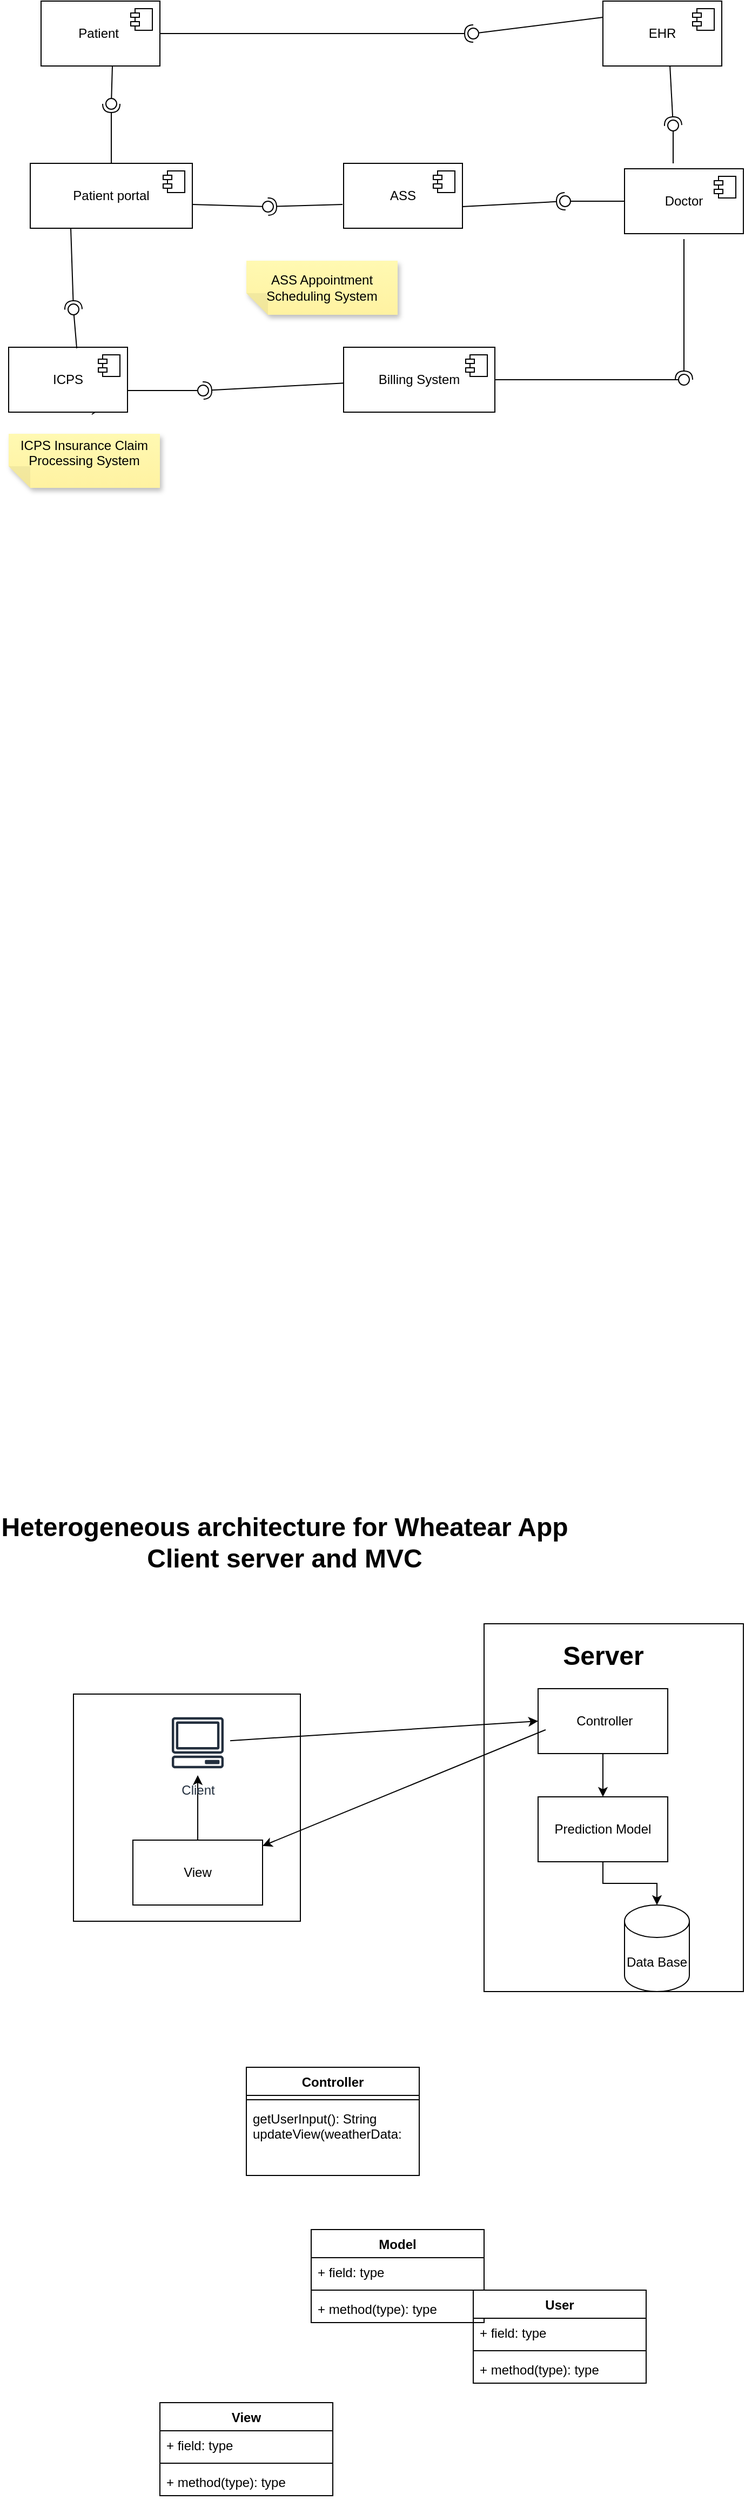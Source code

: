 <mxfile version="22.1.7" type="github">
  <diagram name="Page-1" id="26w9j2wI0-lYgM_mEvnE">
    <mxGraphModel dx="880" dy="2634" grid="1" gridSize="10" guides="1" tooltips="1" connect="1" arrows="1" fold="1" page="1" pageScale="1" pageWidth="850" pageHeight="1100" math="0" shadow="0">
      <root>
        <mxCell id="0" />
        <mxCell id="1" parent="0" />
        <mxCell id="BVXd0zfF_OTjkGZNNh8Z-2" value="" style="rounded=0;whiteSpace=wrap;html=1;" vertex="1" parent="1">
          <mxGeometry x="520" y="70" width="240" height="340" as="geometry" />
        </mxCell>
        <mxCell id="BVXd0zfF_OTjkGZNNh8Z-21" style="edgeStyle=orthogonalEdgeStyle;rounded=0;orthogonalLoop=1;jettySize=auto;html=1;" edge="1" parent="1" source="BVXd0zfF_OTjkGZNNh8Z-3" target="BVXd0zfF_OTjkGZNNh8Z-5">
          <mxGeometry relative="1" as="geometry" />
        </mxCell>
        <mxCell id="BVXd0zfF_OTjkGZNNh8Z-3" value="Prediction Model" style="rounded=0;whiteSpace=wrap;html=1;" vertex="1" parent="1">
          <mxGeometry x="570" y="230" width="120" height="60" as="geometry" />
        </mxCell>
        <mxCell id="BVXd0zfF_OTjkGZNNh8Z-20" value="" style="edgeStyle=orthogonalEdgeStyle;rounded=0;orthogonalLoop=1;jettySize=auto;html=1;" edge="1" parent="1" source="BVXd0zfF_OTjkGZNNh8Z-4" target="BVXd0zfF_OTjkGZNNh8Z-3">
          <mxGeometry relative="1" as="geometry" />
        </mxCell>
        <mxCell id="BVXd0zfF_OTjkGZNNh8Z-4" value="&amp;nbsp;Controller" style="rounded=0;whiteSpace=wrap;html=1;" vertex="1" parent="1">
          <mxGeometry x="570" y="130" width="120" height="60" as="geometry" />
        </mxCell>
        <mxCell id="BVXd0zfF_OTjkGZNNh8Z-5" value="Data Base&lt;br&gt;" style="shape=cylinder3;whiteSpace=wrap;html=1;boundedLbl=1;backgroundOutline=1;size=15;" vertex="1" parent="1">
          <mxGeometry x="650" y="330" width="60" height="80" as="geometry" />
        </mxCell>
        <mxCell id="BVXd0zfF_OTjkGZNNh8Z-9" value="" style="whiteSpace=wrap;html=1;aspect=fixed;" vertex="1" parent="1">
          <mxGeometry x="140" y="135" width="210" height="210" as="geometry" />
        </mxCell>
        <mxCell id="BVXd0zfF_OTjkGZNNh8Z-15" value="" style="edgeStyle=orthogonalEdgeStyle;rounded=0;orthogonalLoop=1;jettySize=auto;html=1;" edge="1" parent="1" source="BVXd0zfF_OTjkGZNNh8Z-10" target="BVXd0zfF_OTjkGZNNh8Z-11">
          <mxGeometry relative="1" as="geometry" />
        </mxCell>
        <mxCell id="BVXd0zfF_OTjkGZNNh8Z-10" value="View" style="rounded=0;whiteSpace=wrap;html=1;" vertex="1" parent="1">
          <mxGeometry x="195" y="270" width="120" height="60" as="geometry" />
        </mxCell>
        <mxCell id="BVXd0zfF_OTjkGZNNh8Z-11" value="Client" style="sketch=0;outlineConnect=0;fontColor=#232F3E;gradientColor=none;strokeColor=#232F3E;fillColor=#ffffff;dashed=0;verticalLabelPosition=bottom;verticalAlign=top;align=center;html=1;fontSize=12;fontStyle=0;aspect=fixed;shape=mxgraph.aws4.resourceIcon;resIcon=mxgraph.aws4.client;" vertex="1" parent="1">
          <mxGeometry x="225" y="150" width="60" height="60" as="geometry" />
        </mxCell>
        <mxCell id="BVXd0zfF_OTjkGZNNh8Z-12" value="Server&lt;br&gt;" style="text;strokeColor=none;fillColor=none;html=1;fontSize=24;fontStyle=1;verticalAlign=middle;align=center;" vertex="1" parent="1">
          <mxGeometry x="580" y="80" width="100" height="40" as="geometry" />
        </mxCell>
        <mxCell id="BVXd0zfF_OTjkGZNNh8Z-13" value="" style="endArrow=classic;html=1;rounded=0;entryX=0;entryY=0.5;entryDx=0;entryDy=0;" edge="1" parent="1" source="BVXd0zfF_OTjkGZNNh8Z-11" target="BVXd0zfF_OTjkGZNNh8Z-4">
          <mxGeometry width="50" height="50" relative="1" as="geometry">
            <mxPoint x="400" y="230" as="sourcePoint" />
            <mxPoint x="450" y="180" as="targetPoint" />
          </mxGeometry>
        </mxCell>
        <mxCell id="BVXd0zfF_OTjkGZNNh8Z-18" value="" style="endArrow=classic;html=1;rounded=0;exitX=0.058;exitY=0.633;exitDx=0;exitDy=0;exitPerimeter=0;" edge="1" parent="1" source="BVXd0zfF_OTjkGZNNh8Z-4" target="BVXd0zfF_OTjkGZNNh8Z-10">
          <mxGeometry width="50" height="50" relative="1" as="geometry">
            <mxPoint x="400" y="230" as="sourcePoint" />
            <mxPoint x="450" y="180" as="targetPoint" />
          </mxGeometry>
        </mxCell>
        <mxCell id="BVXd0zfF_OTjkGZNNh8Z-23" value="Heterogeneous architecture for Wheatear App&lt;br&gt;Client server and MVC&lt;br&gt;&amp;nbsp;&amp;nbsp;" style="text;strokeColor=none;fillColor=none;html=1;fontSize=24;fontStyle=1;verticalAlign=middle;align=center;" vertex="1" parent="1">
          <mxGeometry x="285" y="-10" width="100" height="40" as="geometry" />
        </mxCell>
        <mxCell id="BVXd0zfF_OTjkGZNNh8Z-24" value="Controller" style="swimlane;fontStyle=1;align=center;verticalAlign=top;childLayout=stackLayout;horizontal=1;startSize=26;horizontalStack=0;resizeParent=1;resizeParentMax=0;resizeLast=0;collapsible=1;marginBottom=0;whiteSpace=wrap;html=1;" vertex="1" parent="1">
          <mxGeometry x="300" y="480" width="160" height="100" as="geometry" />
        </mxCell>
        <mxCell id="BVXd0zfF_OTjkGZNNh8Z-26" value="" style="line;strokeWidth=1;fillColor=none;align=left;verticalAlign=middle;spacingTop=-1;spacingLeft=3;spacingRight=3;rotatable=0;labelPosition=right;points=[];portConstraint=eastwest;strokeColor=inherit;" vertex="1" parent="BVXd0zfF_OTjkGZNNh8Z-24">
          <mxGeometry y="26" width="160" height="8" as="geometry" />
        </mxCell>
        <mxCell id="BVXd0zfF_OTjkGZNNh8Z-27" value="getUserInput(): String&lt;br&gt;updateView(weatherData:&amp;nbsp;" style="text;strokeColor=none;fillColor=none;align=left;verticalAlign=top;spacingLeft=4;spacingRight=4;overflow=hidden;rotatable=0;points=[[0,0.5],[1,0.5]];portConstraint=eastwest;whiteSpace=wrap;html=1;" vertex="1" parent="BVXd0zfF_OTjkGZNNh8Z-24">
          <mxGeometry y="34" width="160" height="66" as="geometry" />
        </mxCell>
        <mxCell id="BVXd0zfF_OTjkGZNNh8Z-28" value="Model" style="swimlane;fontStyle=1;align=center;verticalAlign=top;childLayout=stackLayout;horizontal=1;startSize=26;horizontalStack=0;resizeParent=1;resizeParentMax=0;resizeLast=0;collapsible=1;marginBottom=0;whiteSpace=wrap;html=1;" vertex="1" parent="1">
          <mxGeometry x="360" y="630" width="160" height="86" as="geometry" />
        </mxCell>
        <mxCell id="BVXd0zfF_OTjkGZNNh8Z-29" value="+ field: type" style="text;strokeColor=none;fillColor=none;align=left;verticalAlign=top;spacingLeft=4;spacingRight=4;overflow=hidden;rotatable=0;points=[[0,0.5],[1,0.5]];portConstraint=eastwest;whiteSpace=wrap;html=1;" vertex="1" parent="BVXd0zfF_OTjkGZNNh8Z-28">
          <mxGeometry y="26" width="160" height="26" as="geometry" />
        </mxCell>
        <mxCell id="BVXd0zfF_OTjkGZNNh8Z-30" value="" style="line;strokeWidth=1;fillColor=none;align=left;verticalAlign=middle;spacingTop=-1;spacingLeft=3;spacingRight=3;rotatable=0;labelPosition=right;points=[];portConstraint=eastwest;strokeColor=inherit;" vertex="1" parent="BVXd0zfF_OTjkGZNNh8Z-28">
          <mxGeometry y="52" width="160" height="8" as="geometry" />
        </mxCell>
        <mxCell id="BVXd0zfF_OTjkGZNNh8Z-31" value="+ method(type): type" style="text;strokeColor=none;fillColor=none;align=left;verticalAlign=top;spacingLeft=4;spacingRight=4;overflow=hidden;rotatable=0;points=[[0,0.5],[1,0.5]];portConstraint=eastwest;whiteSpace=wrap;html=1;" vertex="1" parent="BVXd0zfF_OTjkGZNNh8Z-28">
          <mxGeometry y="60" width="160" height="26" as="geometry" />
        </mxCell>
        <mxCell id="BVXd0zfF_OTjkGZNNh8Z-32" value="View" style="swimlane;fontStyle=1;align=center;verticalAlign=top;childLayout=stackLayout;horizontal=1;startSize=26;horizontalStack=0;resizeParent=1;resizeParentMax=0;resizeLast=0;collapsible=1;marginBottom=0;whiteSpace=wrap;html=1;" vertex="1" parent="1">
          <mxGeometry x="220" y="790" width="160" height="86" as="geometry" />
        </mxCell>
        <mxCell id="BVXd0zfF_OTjkGZNNh8Z-33" value="+ field: type" style="text;strokeColor=none;fillColor=none;align=left;verticalAlign=top;spacingLeft=4;spacingRight=4;overflow=hidden;rotatable=0;points=[[0,0.5],[1,0.5]];portConstraint=eastwest;whiteSpace=wrap;html=1;" vertex="1" parent="BVXd0zfF_OTjkGZNNh8Z-32">
          <mxGeometry y="26" width="160" height="26" as="geometry" />
        </mxCell>
        <mxCell id="BVXd0zfF_OTjkGZNNh8Z-34" value="" style="line;strokeWidth=1;fillColor=none;align=left;verticalAlign=middle;spacingTop=-1;spacingLeft=3;spacingRight=3;rotatable=0;labelPosition=right;points=[];portConstraint=eastwest;strokeColor=inherit;" vertex="1" parent="BVXd0zfF_OTjkGZNNh8Z-32">
          <mxGeometry y="52" width="160" height="8" as="geometry" />
        </mxCell>
        <mxCell id="BVXd0zfF_OTjkGZNNh8Z-35" value="+ method(type): type" style="text;strokeColor=none;fillColor=none;align=left;verticalAlign=top;spacingLeft=4;spacingRight=4;overflow=hidden;rotatable=0;points=[[0,0.5],[1,0.5]];portConstraint=eastwest;whiteSpace=wrap;html=1;" vertex="1" parent="BVXd0zfF_OTjkGZNNh8Z-32">
          <mxGeometry y="60" width="160" height="26" as="geometry" />
        </mxCell>
        <mxCell id="BVXd0zfF_OTjkGZNNh8Z-36" value="User&lt;br&gt;" style="swimlane;fontStyle=1;align=center;verticalAlign=top;childLayout=stackLayout;horizontal=1;startSize=26;horizontalStack=0;resizeParent=1;resizeParentMax=0;resizeLast=0;collapsible=1;marginBottom=0;whiteSpace=wrap;html=1;" vertex="1" parent="1">
          <mxGeometry x="510" y="686" width="160" height="86" as="geometry" />
        </mxCell>
        <mxCell id="BVXd0zfF_OTjkGZNNh8Z-37" value="+ field: type" style="text;strokeColor=none;fillColor=none;align=left;verticalAlign=top;spacingLeft=4;spacingRight=4;overflow=hidden;rotatable=0;points=[[0,0.5],[1,0.5]];portConstraint=eastwest;whiteSpace=wrap;html=1;" vertex="1" parent="BVXd0zfF_OTjkGZNNh8Z-36">
          <mxGeometry y="26" width="160" height="26" as="geometry" />
        </mxCell>
        <mxCell id="BVXd0zfF_OTjkGZNNh8Z-38" value="" style="line;strokeWidth=1;fillColor=none;align=left;verticalAlign=middle;spacingTop=-1;spacingLeft=3;spacingRight=3;rotatable=0;labelPosition=right;points=[];portConstraint=eastwest;strokeColor=inherit;" vertex="1" parent="BVXd0zfF_OTjkGZNNh8Z-36">
          <mxGeometry y="52" width="160" height="8" as="geometry" />
        </mxCell>
        <mxCell id="BVXd0zfF_OTjkGZNNh8Z-39" value="+ method(type): type" style="text;strokeColor=none;fillColor=none;align=left;verticalAlign=top;spacingLeft=4;spacingRight=4;overflow=hidden;rotatable=0;points=[[0,0.5],[1,0.5]];portConstraint=eastwest;whiteSpace=wrap;html=1;" vertex="1" parent="BVXd0zfF_OTjkGZNNh8Z-36">
          <mxGeometry y="60" width="160" height="26" as="geometry" />
        </mxCell>
        <mxCell id="BVXd0zfF_OTjkGZNNh8Z-40" value="" style="rounded=0;orthogonalLoop=1;jettySize=auto;html=1;endArrow=halfCircle;endFill=0;endSize=6;strokeWidth=1;sketch=0;exitX=0;exitY=0.75;exitDx=0;exitDy=0;" edge="1" parent="1">
          <mxGeometry relative="1" as="geometry">
            <mxPoint x="450" y="-1080" as="sourcePoint" />
            <mxPoint x="260" y="-1070" as="targetPoint" />
          </mxGeometry>
        </mxCell>
        <mxCell id="BVXd0zfF_OTjkGZNNh8Z-41" value="" style="rounded=0;orthogonalLoop=1;jettySize=auto;html=1;endArrow=oval;endFill=0;sketch=0;sourcePerimeterSpacing=0;targetPerimeterSpacing=0;endSize=10;exitX=0.7;exitY=1.033;exitDx=0;exitDy=0;exitPerimeter=0;" edge="1" parent="1" source="BVXd0zfF_OTjkGZNNh8Z-43">
          <mxGeometry relative="1" as="geometry">
            <mxPoint x="170" y="-1050" as="sourcePoint" />
            <mxPoint x="260" y="-1070" as="targetPoint" />
            <Array as="points">
              <mxPoint x="190" y="-1070" />
            </Array>
          </mxGeometry>
        </mxCell>
        <mxCell id="BVXd0zfF_OTjkGZNNh8Z-42" value="" style="ellipse;whiteSpace=wrap;html=1;align=center;aspect=fixed;fillColor=none;strokeColor=none;resizable=0;perimeter=centerPerimeter;rotatable=0;allowArrows=0;points=[];outlineConnect=1;" vertex="1" parent="1">
          <mxGeometry x="215" y="-1050" width="10" height="10" as="geometry" />
        </mxCell>
        <mxCell id="BVXd0zfF_OTjkGZNNh8Z-43" value="ICPS" style="html=1;dropTarget=0;whiteSpace=wrap;" vertex="1" parent="1">
          <mxGeometry x="80" y="-1110" width="110" height="60" as="geometry" />
        </mxCell>
        <mxCell id="BVXd0zfF_OTjkGZNNh8Z-44" value="" style="shape=module;jettyWidth=8;jettyHeight=4;" vertex="1" parent="BVXd0zfF_OTjkGZNNh8Z-43">
          <mxGeometry x="1" width="20" height="20" relative="1" as="geometry">
            <mxPoint x="-27" y="7" as="offset" />
          </mxGeometry>
        </mxCell>
        <mxCell id="BVXd0zfF_OTjkGZNNh8Z-45" value="ASS" style="html=1;dropTarget=0;whiteSpace=wrap;" vertex="1" parent="1">
          <mxGeometry x="390" y="-1280" width="110" height="60" as="geometry" />
        </mxCell>
        <mxCell id="BVXd0zfF_OTjkGZNNh8Z-46" value="" style="shape=module;jettyWidth=8;jettyHeight=4;" vertex="1" parent="BVXd0zfF_OTjkGZNNh8Z-45">
          <mxGeometry x="1" width="20" height="20" relative="1" as="geometry">
            <mxPoint x="-27" y="7" as="offset" />
          </mxGeometry>
        </mxCell>
        <mxCell id="BVXd0zfF_OTjkGZNNh8Z-47" value="Patient portal" style="html=1;dropTarget=0;whiteSpace=wrap;" vertex="1" parent="1">
          <mxGeometry x="100" y="-1280" width="150" height="60" as="geometry" />
        </mxCell>
        <mxCell id="BVXd0zfF_OTjkGZNNh8Z-48" value="" style="shape=module;jettyWidth=8;jettyHeight=4;" vertex="1" parent="BVXd0zfF_OTjkGZNNh8Z-47">
          <mxGeometry x="1" width="20" height="20" relative="1" as="geometry">
            <mxPoint x="-27" y="7" as="offset" />
          </mxGeometry>
        </mxCell>
        <mxCell id="BVXd0zfF_OTjkGZNNh8Z-49" value="Billing System" style="html=1;dropTarget=0;whiteSpace=wrap;" vertex="1" parent="1">
          <mxGeometry x="390" y="-1110" width="140" height="60" as="geometry" />
        </mxCell>
        <mxCell id="BVXd0zfF_OTjkGZNNh8Z-50" value="" style="shape=module;jettyWidth=8;jettyHeight=4;" vertex="1" parent="BVXd0zfF_OTjkGZNNh8Z-49">
          <mxGeometry x="1" width="20" height="20" relative="1" as="geometry">
            <mxPoint x="-27" y="7" as="offset" />
          </mxGeometry>
        </mxCell>
        <mxCell id="BVXd0zfF_OTjkGZNNh8Z-51" value="EHR" style="html=1;dropTarget=0;whiteSpace=wrap;" vertex="1" parent="1">
          <mxGeometry x="630" y="-1430" width="110" height="60" as="geometry" />
        </mxCell>
        <mxCell id="BVXd0zfF_OTjkGZNNh8Z-52" value="" style="shape=module;jettyWidth=8;jettyHeight=4;" vertex="1" parent="BVXd0zfF_OTjkGZNNh8Z-51">
          <mxGeometry x="1" width="20" height="20" relative="1" as="geometry">
            <mxPoint x="-27" y="7" as="offset" />
          </mxGeometry>
        </mxCell>
        <mxCell id="BVXd0zfF_OTjkGZNNh8Z-53" value="Doctor&lt;br&gt;" style="html=1;dropTarget=0;whiteSpace=wrap;" vertex="1" parent="1">
          <mxGeometry x="650" y="-1275" width="110" height="60" as="geometry" />
        </mxCell>
        <mxCell id="BVXd0zfF_OTjkGZNNh8Z-54" value="" style="shape=module;jettyWidth=8;jettyHeight=4;" vertex="1" parent="BVXd0zfF_OTjkGZNNh8Z-53">
          <mxGeometry x="1" width="20" height="20" relative="1" as="geometry">
            <mxPoint x="-27" y="7" as="offset" />
          </mxGeometry>
        </mxCell>
        <mxCell id="BVXd0zfF_OTjkGZNNh8Z-55" value="ICPS Insurance Claim Processing System&lt;br&gt;&lt;br&gt;" style="shape=note;whiteSpace=wrap;html=1;backgroundOutline=1;fontColor=#000000;darkOpacity=0.05;fillColor=#FFF9B2;strokeColor=none;fillStyle=solid;direction=west;gradientDirection=north;gradientColor=#FFF2A1;shadow=1;size=20;pointerEvents=1;" vertex="1" parent="1">
          <mxGeometry x="80" y="-1030" width="140" height="50" as="geometry" />
        </mxCell>
        <mxCell id="BVXd0zfF_OTjkGZNNh8Z-56" value="" style="rounded=0;orthogonalLoop=1;jettySize=auto;html=1;endArrow=halfCircle;endFill=0;endSize=6;strokeWidth=1;sketch=0;exitX=-0.009;exitY=0.633;exitDx=0;exitDy=0;exitPerimeter=0;" edge="1" parent="1" source="BVXd0zfF_OTjkGZNNh8Z-45" target="BVXd0zfF_OTjkGZNNh8Z-58">
          <mxGeometry relative="1" as="geometry">
            <mxPoint x="340" y="-1245" as="sourcePoint" />
          </mxGeometry>
        </mxCell>
        <mxCell id="BVXd0zfF_OTjkGZNNh8Z-57" value="" style="rounded=0;orthogonalLoop=1;jettySize=auto;html=1;endArrow=oval;endFill=0;sketch=0;sourcePerimeterSpacing=0;targetPerimeterSpacing=0;endSize=10;exitX=1;exitY=0.633;exitDx=0;exitDy=0;exitPerimeter=0;" edge="1" parent="1" source="BVXd0zfF_OTjkGZNNh8Z-47" target="BVXd0zfF_OTjkGZNNh8Z-58">
          <mxGeometry relative="1" as="geometry">
            <mxPoint x="300" y="-1245" as="sourcePoint" />
          </mxGeometry>
        </mxCell>
        <mxCell id="BVXd0zfF_OTjkGZNNh8Z-58" value="" style="ellipse;whiteSpace=wrap;html=1;align=center;aspect=fixed;fillColor=none;strokeColor=none;resizable=0;perimeter=centerPerimeter;rotatable=0;allowArrows=0;points=[];outlineConnect=1;" vertex="1" parent="1">
          <mxGeometry x="315" y="-1245" width="10" height="10" as="geometry" />
        </mxCell>
        <mxCell id="BVXd0zfF_OTjkGZNNh8Z-59" value="Patient&amp;nbsp;" style="html=1;dropTarget=0;whiteSpace=wrap;" vertex="1" parent="1">
          <mxGeometry x="110" y="-1430" width="110" height="60" as="geometry" />
        </mxCell>
        <mxCell id="BVXd0zfF_OTjkGZNNh8Z-60" value="" style="shape=module;jettyWidth=8;jettyHeight=4;" vertex="1" parent="BVXd0zfF_OTjkGZNNh8Z-59">
          <mxGeometry x="1" width="20" height="20" relative="1" as="geometry">
            <mxPoint x="-27" y="7" as="offset" />
          </mxGeometry>
        </mxCell>
        <mxCell id="BVXd0zfF_OTjkGZNNh8Z-61" value="" style="ellipse;whiteSpace=wrap;html=1;align=center;aspect=fixed;fillColor=none;strokeColor=none;resizable=0;perimeter=centerPerimeter;rotatable=0;allowArrows=0;points=[];outlineConnect=1;" vertex="1" parent="1">
          <mxGeometry x="305" y="-1330" width="10" height="10" as="geometry" />
        </mxCell>
        <mxCell id="BVXd0zfF_OTjkGZNNh8Z-62" value="" style="rounded=0;orthogonalLoop=1;jettySize=auto;html=1;endArrow=oval;endFill=0;sketch=0;sourcePerimeterSpacing=0;targetPerimeterSpacing=0;endSize=10;entryX=0.6;entryY=0.3;entryDx=0;entryDy=0;entryPerimeter=0;exitX=0.6;exitY=1;exitDx=0;exitDy=0;exitPerimeter=0;" edge="1" parent="1" source="BVXd0zfF_OTjkGZNNh8Z-59" target="BVXd0zfF_OTjkGZNNh8Z-69">
          <mxGeometry relative="1" as="geometry">
            <mxPoint x="195" y="-1360" as="sourcePoint" />
          </mxGeometry>
        </mxCell>
        <mxCell id="BVXd0zfF_OTjkGZNNh8Z-63" value="" style="ellipse;whiteSpace=wrap;html=1;align=center;aspect=fixed;fillColor=none;strokeColor=none;resizable=0;perimeter=centerPerimeter;rotatable=0;allowArrows=0;points=[];outlineConnect=1;" vertex="1" parent="1">
          <mxGeometry x="195" y="-1350" width="10" height="10" as="geometry" />
        </mxCell>
        <mxCell id="BVXd0zfF_OTjkGZNNh8Z-64" value="" style="rounded=0;orthogonalLoop=1;jettySize=auto;html=1;endArrow=halfCircle;endFill=0;endSize=6;strokeWidth=1;sketch=0;exitX=0.564;exitY=1;exitDx=0;exitDy=0;exitPerimeter=0;" edge="1" parent="1" source="BVXd0zfF_OTjkGZNNh8Z-51" target="BVXd0zfF_OTjkGZNNh8Z-66">
          <mxGeometry relative="1" as="geometry">
            <mxPoint x="700" y="-1360" as="sourcePoint" />
          </mxGeometry>
        </mxCell>
        <mxCell id="BVXd0zfF_OTjkGZNNh8Z-65" value="" style="rounded=0;orthogonalLoop=1;jettySize=auto;html=1;endArrow=oval;endFill=0;sketch=0;sourcePerimeterSpacing=0;targetPerimeterSpacing=0;endSize=10;" edge="1" parent="1" target="BVXd0zfF_OTjkGZNNh8Z-66">
          <mxGeometry relative="1" as="geometry">
            <mxPoint x="695" y="-1280" as="sourcePoint" />
          </mxGeometry>
        </mxCell>
        <mxCell id="BVXd0zfF_OTjkGZNNh8Z-66" value="" style="ellipse;whiteSpace=wrap;html=1;align=center;aspect=fixed;fillColor=none;strokeColor=none;resizable=0;perimeter=centerPerimeter;rotatable=0;allowArrows=0;points=[];outlineConnect=1;" vertex="1" parent="1">
          <mxGeometry x="690" y="-1320" width="10" height="10" as="geometry" />
        </mxCell>
        <mxCell id="BVXd0zfF_OTjkGZNNh8Z-67" value="" style="ellipse;whiteSpace=wrap;html=1;align=center;aspect=fixed;fillColor=none;strokeColor=none;resizable=0;perimeter=centerPerimeter;rotatable=0;allowArrows=0;points=[];outlineConnect=1;" vertex="1" parent="1">
          <mxGeometry x="440" y="-1280" width="10" height="10" as="geometry" />
        </mxCell>
        <mxCell id="BVXd0zfF_OTjkGZNNh8Z-68" value="" style="rounded=0;orthogonalLoop=1;jettySize=auto;html=1;endArrow=halfCircle;endFill=0;endSize=6;strokeWidth=1;sketch=0;fontSize=12;curved=1;exitX=0.5;exitY=0;exitDx=0;exitDy=0;" edge="1" parent="1" source="BVXd0zfF_OTjkGZNNh8Z-47" target="BVXd0zfF_OTjkGZNNh8Z-69">
          <mxGeometry relative="1" as="geometry">
            <mxPoint x="195" y="-1315" as="sourcePoint" />
          </mxGeometry>
        </mxCell>
        <mxCell id="BVXd0zfF_OTjkGZNNh8Z-69" value="" style="ellipse;whiteSpace=wrap;html=1;align=center;aspect=fixed;fillColor=none;strokeColor=none;resizable=0;perimeter=centerPerimeter;rotatable=0;allowArrows=0;points=[];outlineConnect=1;" vertex="1" parent="1">
          <mxGeometry x="170" y="-1340" width="10" height="10" as="geometry" />
        </mxCell>
        <mxCell id="BVXd0zfF_OTjkGZNNh8Z-70" value="" style="rounded=0;orthogonalLoop=1;jettySize=auto;html=1;endArrow=oval;endFill=0;sketch=0;sourcePerimeterSpacing=0;targetPerimeterSpacing=0;endSize=10;exitX=0;exitY=0.5;exitDx=0;exitDy=0;" edge="1" parent="1" source="BVXd0zfF_OTjkGZNNh8Z-53" target="BVXd0zfF_OTjkGZNNh8Z-72">
          <mxGeometry relative="1" as="geometry">
            <mxPoint x="530" y="-1175" as="sourcePoint" />
          </mxGeometry>
        </mxCell>
        <mxCell id="BVXd0zfF_OTjkGZNNh8Z-71" value="" style="rounded=0;orthogonalLoop=1;jettySize=auto;html=1;endArrow=halfCircle;endFill=0;endSize=6;strokeWidth=1;sketch=0;exitX=1;exitY=0.5;exitDx=0;exitDy=0;entryX=0;entryY=0.5;entryDx=0;entryDy=0;entryPerimeter=0;" edge="1" parent="1" target="BVXd0zfF_OTjkGZNNh8Z-72">
          <mxGeometry relative="1" as="geometry">
            <mxPoint x="500" y="-1240" as="sourcePoint" />
            <mxPoint x="590" y="-1250" as="targetPoint" />
            <Array as="points" />
          </mxGeometry>
        </mxCell>
        <mxCell id="BVXd0zfF_OTjkGZNNh8Z-72" value="" style="ellipse;whiteSpace=wrap;html=1;align=center;aspect=fixed;fillColor=none;strokeColor=none;resizable=0;perimeter=centerPerimeter;rotatable=0;allowArrows=0;points=[];outlineConnect=1;" vertex="1" parent="1">
          <mxGeometry x="590" y="-1250" width="10" height="10" as="geometry" />
        </mxCell>
        <mxCell id="BVXd0zfF_OTjkGZNNh8Z-73" value="" style="rounded=0;orthogonalLoop=1;jettySize=auto;html=1;endArrow=halfCircle;endFill=0;endSize=6;strokeWidth=1;sketch=0;exitX=0.25;exitY=1;exitDx=0;exitDy=0;" edge="1" parent="1" source="BVXd0zfF_OTjkGZNNh8Z-47" target="BVXd0zfF_OTjkGZNNh8Z-75">
          <mxGeometry relative="1" as="geometry">
            <mxPoint x="160" y="-1145" as="sourcePoint" />
          </mxGeometry>
        </mxCell>
        <mxCell id="BVXd0zfF_OTjkGZNNh8Z-74" value="" style="rounded=0;orthogonalLoop=1;jettySize=auto;html=1;endArrow=oval;endFill=0;sketch=0;sourcePerimeterSpacing=0;targetPerimeterSpacing=0;endSize=10;exitX=0.573;exitY=0.017;exitDx=0;exitDy=0;exitPerimeter=0;" edge="1" parent="1" source="BVXd0zfF_OTjkGZNNh8Z-43" target="BVXd0zfF_OTjkGZNNh8Z-75">
          <mxGeometry relative="1" as="geometry">
            <mxPoint x="140" y="-1120" as="sourcePoint" />
          </mxGeometry>
        </mxCell>
        <mxCell id="BVXd0zfF_OTjkGZNNh8Z-75" value="" style="ellipse;whiteSpace=wrap;html=1;align=center;aspect=fixed;fillColor=none;strokeColor=none;resizable=0;perimeter=centerPerimeter;rotatable=0;allowArrows=0;points=[];outlineConnect=1;" vertex="1" parent="1">
          <mxGeometry x="135" y="-1150" width="10" height="10" as="geometry" />
        </mxCell>
        <mxCell id="BVXd0zfF_OTjkGZNNh8Z-76" value="" style="rounded=0;orthogonalLoop=1;jettySize=auto;html=1;endArrow=halfCircle;endFill=0;endSize=6;strokeWidth=1;sketch=0;" edge="1" parent="1" target="BVXd0zfF_OTjkGZNNh8Z-78">
          <mxGeometry relative="1" as="geometry">
            <mxPoint x="705" y="-1210" as="sourcePoint" />
          </mxGeometry>
        </mxCell>
        <mxCell id="BVXd0zfF_OTjkGZNNh8Z-77" value="" style="rounded=0;orthogonalLoop=1;jettySize=auto;html=1;endArrow=oval;endFill=0;sketch=0;sourcePerimeterSpacing=0;targetPerimeterSpacing=0;endSize=10;exitX=1;exitY=0.5;exitDx=0;exitDy=0;" edge="1" parent="1" source="BVXd0zfF_OTjkGZNNh8Z-49" target="BVXd0zfF_OTjkGZNNh8Z-78">
          <mxGeometry relative="1" as="geometry">
            <mxPoint x="685" y="-1065" as="sourcePoint" />
          </mxGeometry>
        </mxCell>
        <mxCell id="BVXd0zfF_OTjkGZNNh8Z-78" value="" style="ellipse;whiteSpace=wrap;html=1;align=center;aspect=fixed;fillColor=none;strokeColor=none;resizable=0;perimeter=centerPerimeter;rotatable=0;allowArrows=0;points=[];outlineConnect=1;" vertex="1" parent="1">
          <mxGeometry x="700" y="-1085" width="10" height="10" as="geometry" />
        </mxCell>
        <mxCell id="BVXd0zfF_OTjkGZNNh8Z-79" value="" style="rounded=0;orthogonalLoop=1;jettySize=auto;html=1;endArrow=halfCircle;endFill=0;endSize=6;strokeWidth=1;sketch=0;exitX=1;exitY=0.5;exitDx=0;exitDy=0;" edge="1" parent="1" source="BVXd0zfF_OTjkGZNNh8Z-59" target="BVXd0zfF_OTjkGZNNh8Z-81">
          <mxGeometry relative="1" as="geometry">
            <mxPoint x="530" y="-1400" as="sourcePoint" />
          </mxGeometry>
        </mxCell>
        <mxCell id="BVXd0zfF_OTjkGZNNh8Z-80" value="" style="rounded=0;orthogonalLoop=1;jettySize=auto;html=1;endArrow=oval;endFill=0;sketch=0;sourcePerimeterSpacing=0;targetPerimeterSpacing=0;endSize=10;exitX=0;exitY=0.25;exitDx=0;exitDy=0;" edge="1" parent="1" source="BVXd0zfF_OTjkGZNNh8Z-51" target="BVXd0zfF_OTjkGZNNh8Z-81">
          <mxGeometry relative="1" as="geometry">
            <mxPoint x="490" y="-1400" as="sourcePoint" />
          </mxGeometry>
        </mxCell>
        <mxCell id="BVXd0zfF_OTjkGZNNh8Z-81" value="" style="ellipse;whiteSpace=wrap;html=1;align=center;aspect=fixed;fillColor=none;strokeColor=none;resizable=0;perimeter=centerPerimeter;rotatable=0;allowArrows=0;points=[];outlineConnect=1;" vertex="1" parent="1">
          <mxGeometry x="505" y="-1405" width="10" height="10" as="geometry" />
        </mxCell>
        <mxCell id="BVXd0zfF_OTjkGZNNh8Z-82" value="ASS Appointment Scheduling System" style="shape=note;whiteSpace=wrap;html=1;backgroundOutline=1;fontColor=#000000;darkOpacity=0.05;fillColor=#FFF9B2;strokeColor=none;fillStyle=solid;direction=west;gradientDirection=north;gradientColor=#FFF2A1;shadow=1;size=20;pointerEvents=1;" vertex="1" parent="1">
          <mxGeometry x="300" y="-1190" width="140" height="50" as="geometry" />
        </mxCell>
      </root>
    </mxGraphModel>
  </diagram>
</mxfile>
